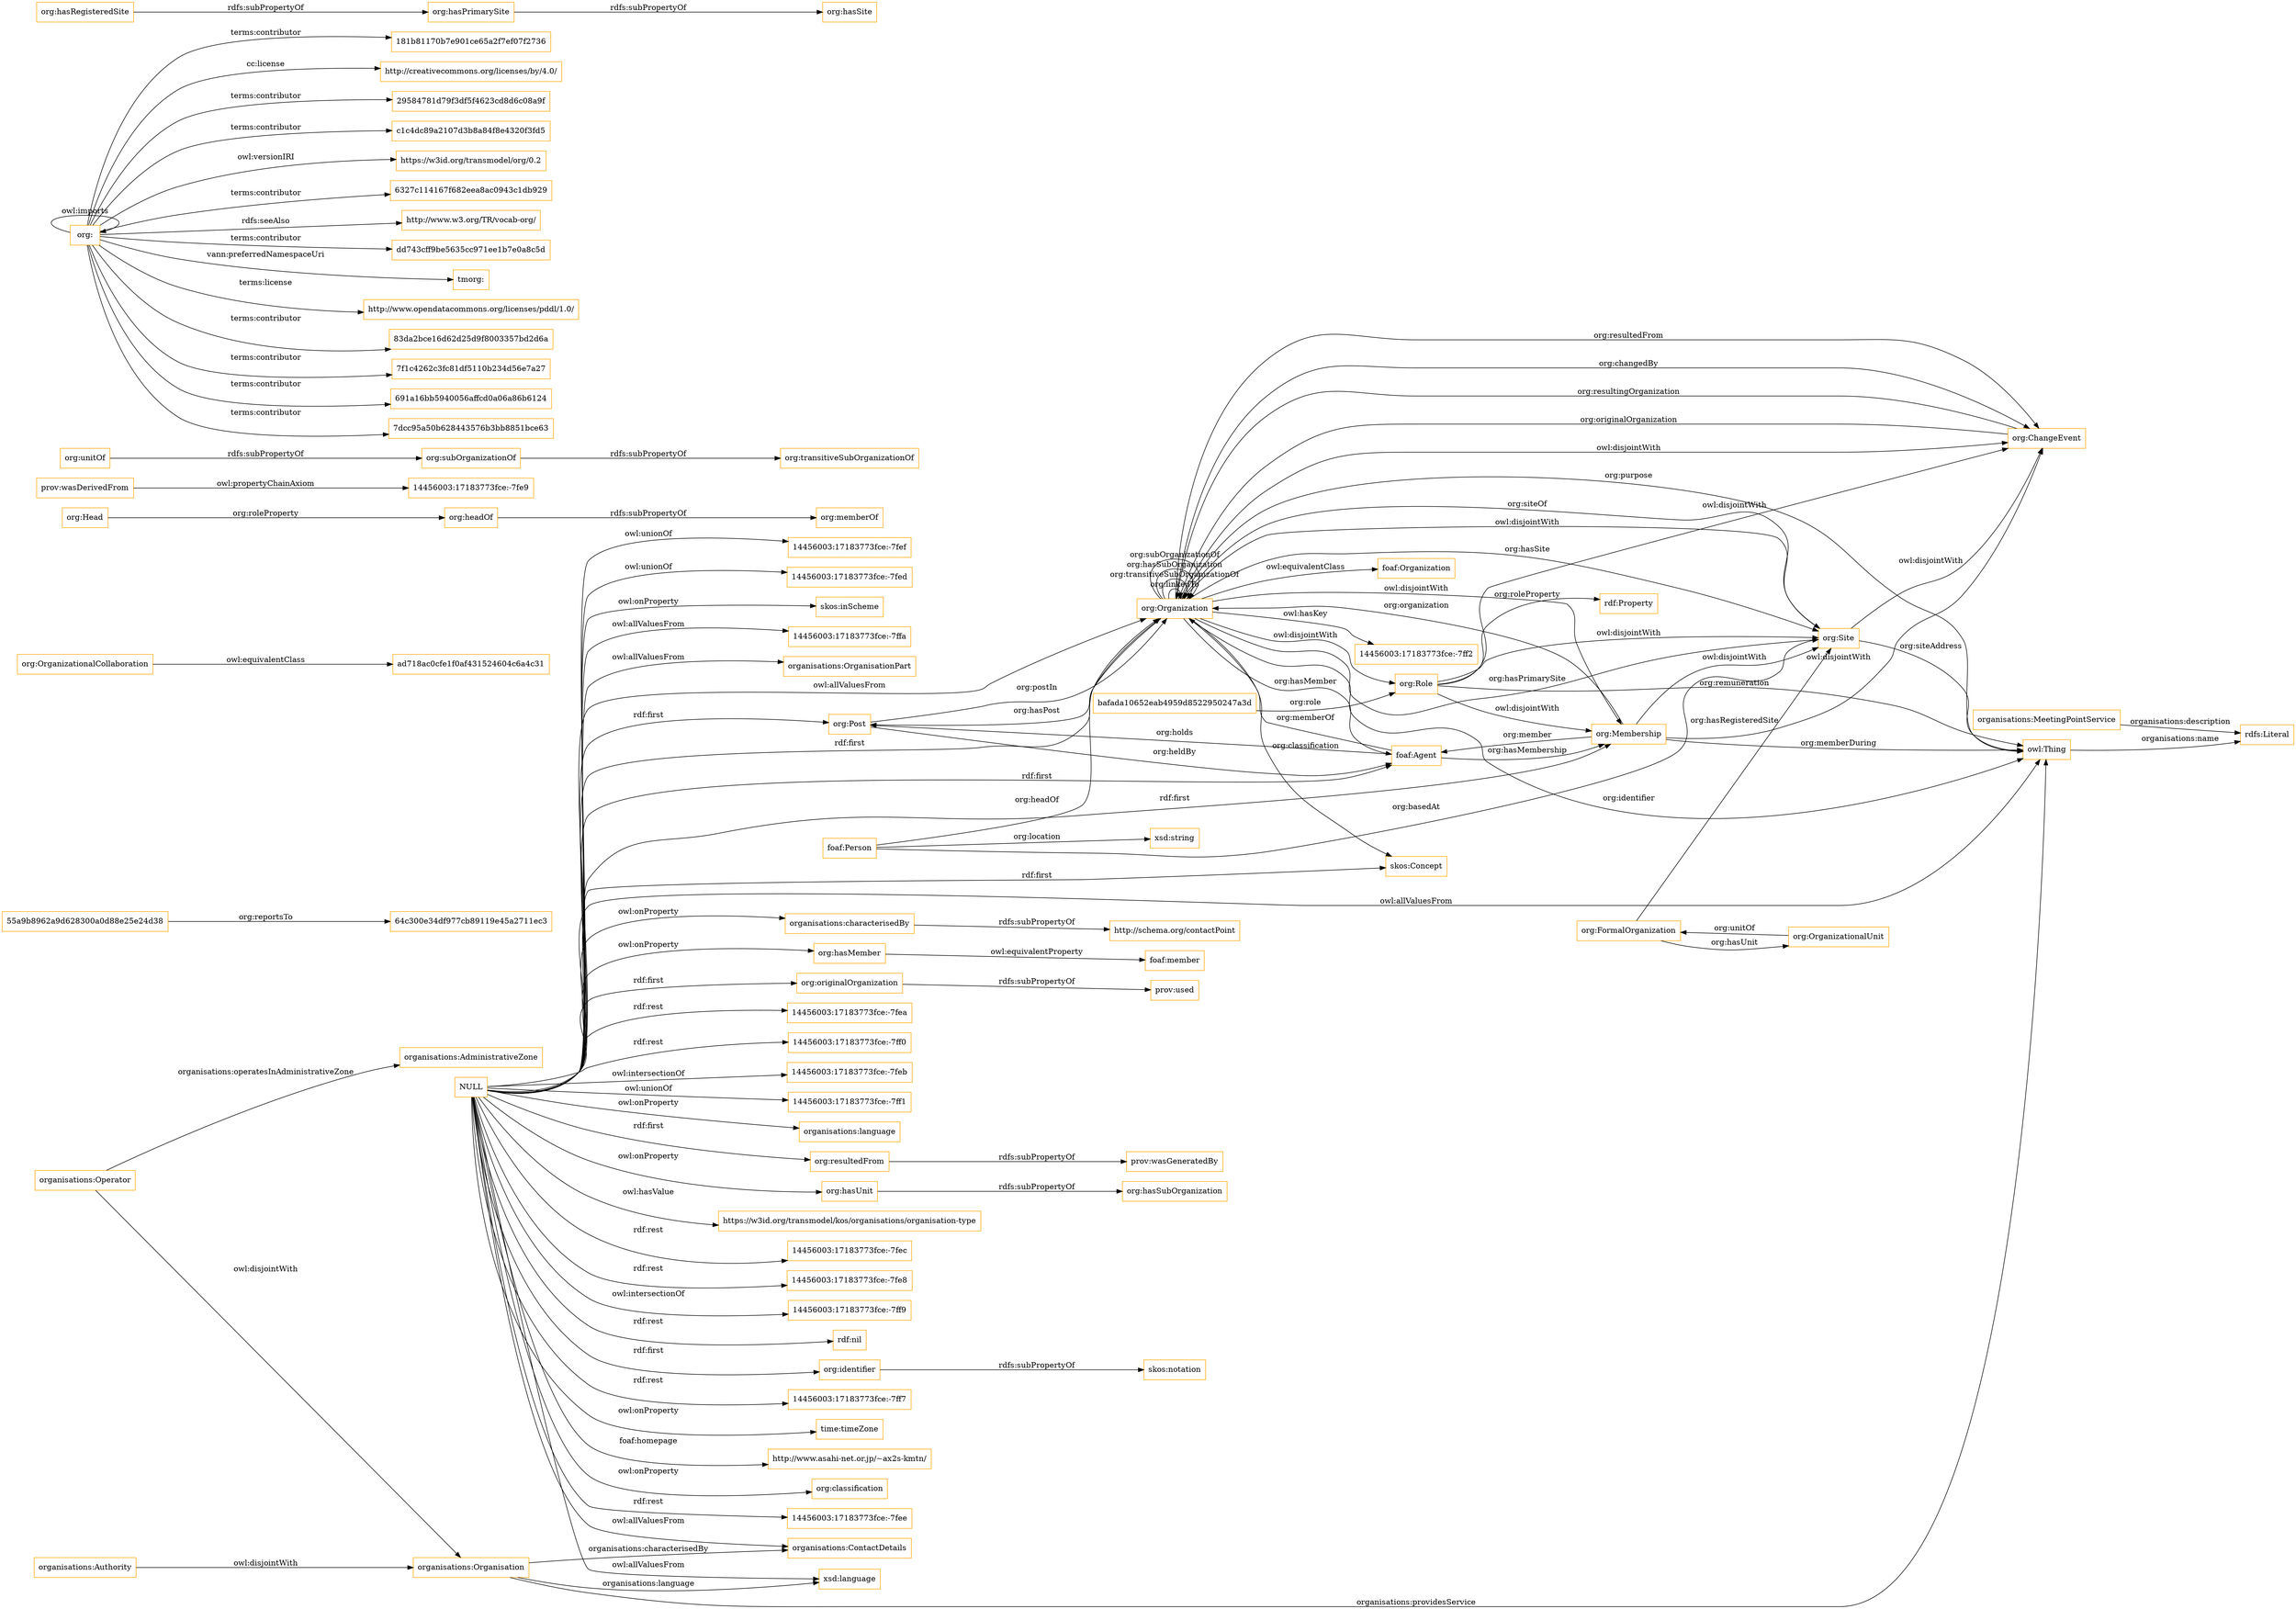 digraph ar2dtool_diagram { 
rankdir=LR;
size="1501"
node [shape = rectangle, color="orange"]; "14456003:17183773fce:-7ffa" "organisations:Operator" "organisations:AdministrativeZone" "organisations:Organisation" "organisations:OrganisationPart" "organisations:ContactDetails" "foaf:Organization" "skos:Concept" "organisations:Authority" "org:OrganizationalUnit" "org:Post" "55a9b8962a9d628300a0d88e25e24d38" "bafada10652eab4959d8522950247a3d" "org:Site" "ad718ac0cfe1f0af431524604c6a4c31" "org:FormalOrganization" "org:OrganizationalCollaboration" "org:Role" "org:Organization" "64c300e34df977cb89119e45a2711ec3" "org:ChangeEvent" "org:Membership" ; /*classes style*/
	"organisations:characterisedBy" -> "http://schema.org/contactPoint" [ label = "rdfs:subPropertyOf" ];
	"org:Role" -> "org:ChangeEvent" [ label = "owl:disjointWith" ];
	"org:Role" -> "org:Site" [ label = "owl:disjointWith" ];
	"org:Role" -> "org:Membership" [ label = "owl:disjointWith" ];
	"organisations:Operator" -> "organisations:Organisation" [ label = "owl:disjointWith" ];
	"org:headOf" -> "org:memberOf" [ label = "rdfs:subPropertyOf" ];
	"prov:wasDerivedFrom" -> "14456003:17183773fce:-7fe9" [ label = "owl:propertyChainAxiom" ];
	"org:hasMember" -> "foaf:member" [ label = "owl:equivalentProperty" ];
	"org:Membership" -> "org:ChangeEvent" [ label = "owl:disjointWith" ];
	"org:Membership" -> "org:Site" [ label = "owl:disjointWith" ];
	"org:Organization" -> "org:Role" [ label = "owl:disjointWith" ];
	"org:Organization" -> "org:ChangeEvent" [ label = "owl:disjointWith" ];
	"org:Organization" -> "foaf:Organization" [ label = "owl:equivalentClass" ];
	"org:Organization" -> "org:Membership" [ label = "owl:disjointWith" ];
	"org:Organization" -> "14456003:17183773fce:-7ff2" [ label = "owl:hasKey" ];
	"org:Organization" -> "org:Site" [ label = "owl:disjointWith" ];
	"org:originalOrganization" -> "prov:used" [ label = "rdfs:subPropertyOf" ];
	"org:Site" -> "org:ChangeEvent" [ label = "owl:disjointWith" ];
	"org:subOrganizationOf" -> "org:transitiveSubOrganizationOf" [ label = "rdfs:subPropertyOf" ];
	"NULL" -> "org:Post" [ label = "rdf:first" ];
	"NULL" -> "owl:Thing" [ label = "owl:allValuesFrom" ];
	"NULL" -> "14456003:17183773fce:-7fea" [ label = "rdf:rest" ];
	"NULL" -> "14456003:17183773fce:-7ff0" [ label = "rdf:rest" ];
	"NULL" -> "organisations:characterisedBy" [ label = "owl:onProperty" ];
	"NULL" -> "organisations:OrganisationPart" [ label = "owl:allValuesFrom" ];
	"NULL" -> "org:Organization" [ label = "owl:allValuesFrom" ];
	"NULL" -> "14456003:17183773fce:-7feb" [ label = "owl:intersectionOf" ];
	"NULL" -> "14456003:17183773fce:-7ff1" [ label = "owl:unionOf" ];
	"NULL" -> "organisations:language" [ label = "owl:onProperty" ];
	"NULL" -> "org:resultedFrom" [ label = "rdf:first" ];
	"NULL" -> "org:hasUnit" [ label = "owl:onProperty" ];
	"NULL" -> "skos:Concept" [ label = "rdf:first" ];
	"NULL" -> "https://w3id.org/transmodel/kos/organisations/organisation-type" [ label = "owl:hasValue" ];
	"NULL" -> "14456003:17183773fce:-7fec" [ label = "rdf:rest" ];
	"NULL" -> "org:originalOrganization" [ label = "rdf:first" ];
	"NULL" -> "org:Organization" [ label = "rdf:first" ];
	"NULL" -> "14456003:17183773fce:-7fe8" [ label = "rdf:rest" ];
	"NULL" -> "14456003:17183773fce:-7ff9" [ label = "owl:intersectionOf" ];
	"NULL" -> "14456003:17183773fce:-7ffa" [ label = "owl:allValuesFrom" ];
	"NULL" -> "rdf:nil" [ label = "rdf:rest" ];
	"NULL" -> "foaf:Agent" [ label = "rdf:first" ];
	"NULL" -> "org:identifier" [ label = "rdf:first" ];
	"NULL" -> "14456003:17183773fce:-7ff7" [ label = "rdf:rest" ];
	"NULL" -> "time:timeZone" [ label = "owl:onProperty" ];
	"NULL" -> "http://www.asahi-net.or.jp/~ax2s-kmtn/" [ label = "foaf:homepage" ];
	"NULL" -> "xsd:language" [ label = "owl:allValuesFrom" ];
	"NULL" -> "org:classification" [ label = "owl:onProperty" ];
	"NULL" -> "org:Membership" [ label = "rdf:first" ];
	"NULL" -> "14456003:17183773fce:-7fee" [ label = "rdf:rest" ];
	"NULL" -> "14456003:17183773fce:-7fef" [ label = "owl:unionOf" ];
	"NULL" -> "14456003:17183773fce:-7fed" [ label = "owl:unionOf" ];
	"NULL" -> "org:hasMember" [ label = "owl:onProperty" ];
	"NULL" -> "organisations:ContactDetails" [ label = "owl:allValuesFrom" ];
	"NULL" -> "skos:inScheme" [ label = "owl:onProperty" ];
	"org:resultedFrom" -> "prov:wasGeneratedBy" [ label = "rdfs:subPropertyOf" ];
	"org:Head" -> "org:headOf" [ label = "org:roleProperty" ];
	"org:" -> "181b81170b7e901ce65a2f7ef07f2736" [ label = "terms:contributor" ];
	"org:" -> "http://creativecommons.org/licenses/by/4.0/" [ label = "cc:license" ];
	"org:" -> "29584781d79f3df5f4623cd8d6c08a9f" [ label = "terms:contributor" ];
	"org:" -> "c1c4dc89a2107d3b8a84f8e4320f3fd5" [ label = "terms:contributor" ];
	"org:" -> "https://w3id.org/transmodel/org/0.2" [ label = "owl:versionIRI" ];
	"org:" -> "6327c114167f682eea8ac0943c1db929" [ label = "terms:contributor" ];
	"org:" -> "org:" [ label = "owl:imports" ];
	"org:" -> "http://www.w3.org/TR/vocab-org/" [ label = "rdfs:seeAlso" ];
	"org:" -> "dd743cff9be5635cc971ee1b7e0a8c5d" [ label = "terms:contributor" ];
	"org:" -> "tmorg:" [ label = "vann:preferredNamespaceUri" ];
	"org:" -> "http://www.opendatacommons.org/licenses/pddl/1.0/" [ label = "terms:license" ];
	"org:" -> "83da2bce16d62d25d9f8003357bd2d6a" [ label = "terms:contributor" ];
	"org:" -> "7f1c4262c3fc81df5110b234d56e7a27" [ label = "terms:contributor" ];
	"org:" -> "691a16bb5940056affcd0a06a86b6124" [ label = "terms:contributor" ];
	"org:" -> "7dcc95a50b628443576b3bb8851bce63" [ label = "terms:contributor" ];
	"org:OrganizationalCollaboration" -> "ad718ac0cfe1f0af431524604c6a4c31" [ label = "owl:equivalentClass" ];
	"org:hasRegisteredSite" -> "org:hasPrimarySite" [ label = "rdfs:subPropertyOf" ];
	"org:hasPrimarySite" -> "org:hasSite" [ label = "rdfs:subPropertyOf" ];
	"org:unitOf" -> "org:subOrganizationOf" [ label = "rdfs:subPropertyOf" ];
	"org:identifier" -> "skos:notation" [ label = "rdfs:subPropertyOf" ];
	"organisations:Authority" -> "organisations:Organisation" [ label = "owl:disjointWith" ];
	"org:hasUnit" -> "org:hasSubOrganization" [ label = "rdfs:subPropertyOf" ];
	"organisations:Organisation" -> "owl:Thing" [ label = "organisations:providesService" ];
	"org:FormalOrganization" -> "org:Site" [ label = "org:hasRegisteredSite" ];
	"org:Post" -> "org:Organization" [ label = "org:postIn" ];
	"org:Site" -> "owl:Thing" [ label = "org:siteAddress" ];
	"org:FormalOrganization" -> "org:OrganizationalUnit" [ label = "org:hasUnit" ];
	"org:Organization" -> "org:Site" [ label = "org:hasSite" ];
	"org:ChangeEvent" -> "org:Organization" [ label = "org:resultingOrganization" ];
	"55a9b8962a9d628300a0d88e25e24d38" -> "64c300e34df977cb89119e45a2711ec3" [ label = "org:reportsTo" ];
	"organisations:MeetingPointService" -> "rdfs:Literal" [ label = "organisations:description" ];
	"foaf:Agent" -> "org:Organization" [ label = "org:memberOf" ];
	"org:Organization" -> "owl:Thing" [ label = "org:identifier" ];
	"org:Organization" -> "skos:Concept" [ label = "org:classification" ];
	"foaf:Person" -> "org:Organization" [ label = "org:headOf" ];
	"foaf:Agent" -> "org:Membership" [ label = "org:hasMembership" ];
	"org:Organization" -> "org:Post" [ label = "org:hasPost" ];
	"org:Membership" -> "org:Organization" [ label = "org:organization" ];
	"org:ChangeEvent" -> "org:Organization" [ label = "org:originalOrganization" ];
	"organisations:Organisation" -> "xsd:language" [ label = "organisations:language" ];
	"org:Organization" -> "org:ChangeEvent" [ label = "org:resultedFrom" ];
	"org:Membership" -> "owl:Thing" [ label = "org:memberDuring" ];
	"bafada10652eab4959d8522950247a3d" -> "org:Role" [ label = "org:role" ];
	"org:Organization" -> "org:Site" [ label = "org:hasPrimarySite" ];
	"org:Organization" -> "org:Organization" [ label = "org:linkedTo" ];
	"org:Site" -> "org:Organization" [ label = "org:siteOf" ];
	"org:Organization" -> "foaf:Agent" [ label = "org:hasMember" ];
	"org:Organization" -> "org:Organization" [ label = "org:transitiveSubOrganizationOf" ];
	"org:Membership" -> "foaf:Agent" [ label = "org:member" ];
	"org:Organization" -> "org:Organization" [ label = "org:hasSubOrganization" ];
	"owl:Thing" -> "rdfs:Literal" [ label = "organisations:name" ];
	"foaf:Person" -> "xsd:string" [ label = "org:location" ];
	"foaf:Person" -> "org:Site" [ label = "org:basedAt" ];
	"organisations:Operator" -> "organisations:AdministrativeZone" [ label = "organisations:operatesInAdministrativeZone" ];
	"org:Role" -> "owl:Thing" [ label = "org:remuneration" ];
	"org:Organization" -> "org:ChangeEvent" [ label = "org:changedBy" ];
	"org:OrganizationalUnit" -> "org:FormalOrganization" [ label = "org:unitOf" ];
	"org:Post" -> "foaf:Agent" [ label = "org:heldBy" ];
	"org:Role" -> "rdf:Property" [ label = "org:roleProperty" ];
	"org:Organization" -> "owl:Thing" [ label = "org:purpose" ];
	"foaf:Agent" -> "org:Post" [ label = "org:holds" ];
	"org:Organization" -> "org:Organization" [ label = "org:subOrganizationOf" ];
	"organisations:Organisation" -> "organisations:ContactDetails" [ label = "organisations:characterisedBy" ];

}
